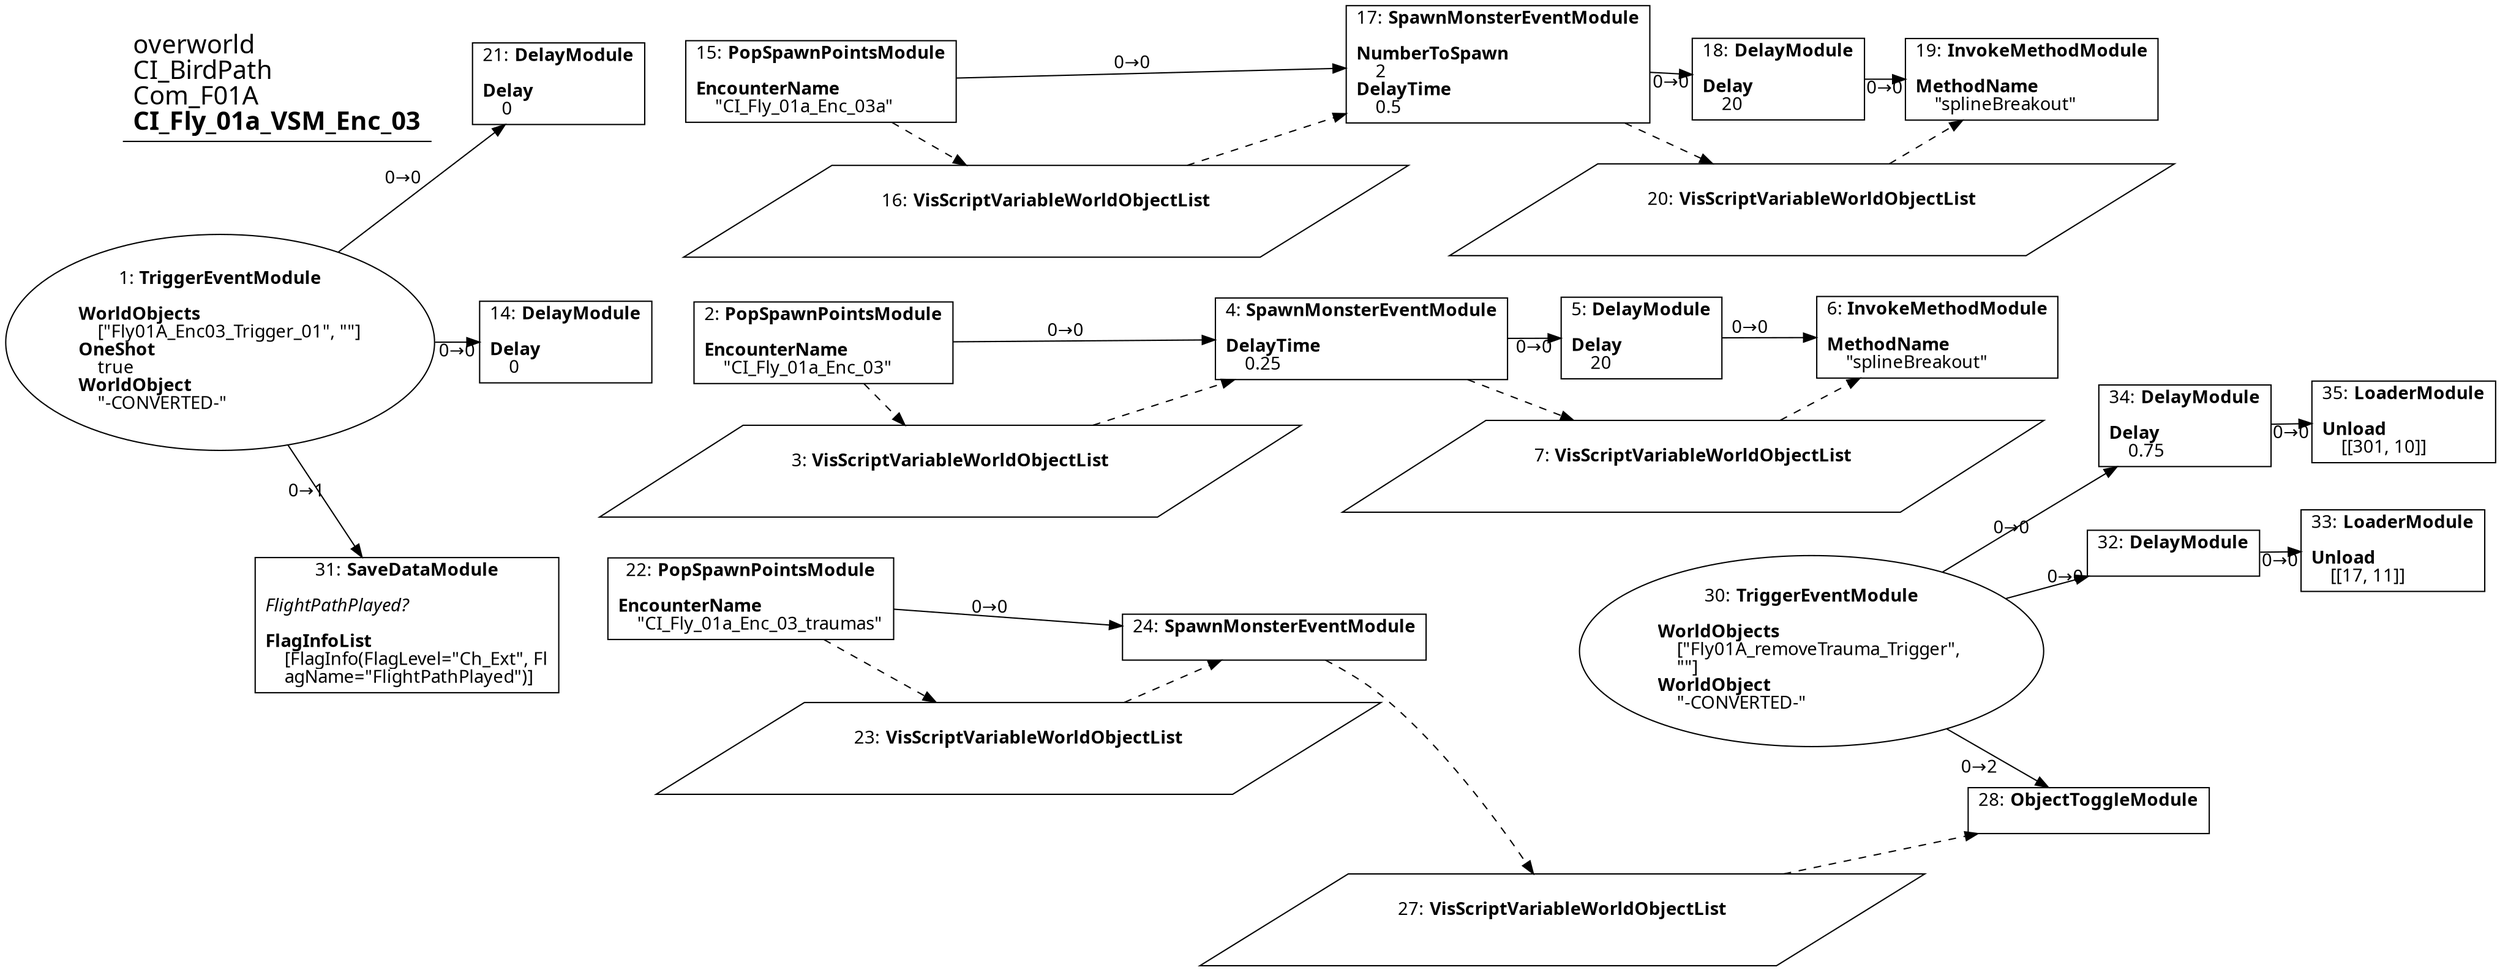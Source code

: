 digraph {
    layout = fdp;
    overlap = prism;
    sep = "+16";
    splines = spline;

    node [ shape = box ];

    graph [ fontname = "Segoe UI" ];
    node [ fontname = "Segoe UI" ];
    edge [ fontname = "Segoe UI" ];

    1 [ label = <1: <b>TriggerEventModule</b><br/><br/><b>WorldObjects</b><br align="left"/>    [&quot;Fly01A_Enc03_Trigger_01&quot;, &quot;&quot;]<br align="left"/><b>OneShot</b><br align="left"/>    true<br align="left"/><b>WorldObject</b><br align="left"/>    &quot;-CONVERTED-&quot;<br align="left"/>> ];
    1 [ shape = oval ]
    1 [ pos = "-0.07300001,-0.20400001!" ];
    1 -> 14 [ label = "0→0" ];
    1 -> 21 [ label = "0→0" ];
    1 -> 31 [ label = "0→1" ];

    2 [ label = <2: <b>PopSpawnPointsModule</b><br/><br/><b>EncounterName</b><br align="left"/>    &quot;CI_Fly_01a_Enc_03&quot;<br align="left"/>> ];
    2 [ pos = "0.432,-0.20400001!" ];
    2 -> 4 [ label = "0→0" ];
    2 -> 3 [ style = dashed ];

    3 [ label = <3: <b>VisScriptVariableWorldObjectList</b><br/><br/>> ];
    3 [ shape = parallelogram ]
    3 [ pos = "0.67,-0.324!" ];

    4 [ label = <4: <b>SpawnMonsterEventModule</b><br/><br/><b>DelayTime</b><br align="left"/>    0.25<br align="left"/>> ];
    4 [ pos = "0.882,-0.20400001!" ];
    4 -> 5 [ label = "0→0" ];
    3 -> 4 [ style = dashed ];
    4 -> 7 [ style = dashed ];

    5 [ label = <5: <b>DelayModule</b><br/><br/><b>Delay</b><br align="left"/>    20<br align="left"/>> ];
    5 [ pos = "1.1650001,-0.20400001!" ];
    5 -> 6 [ label = "0→0" ];

    6 [ label = <6: <b>InvokeMethodModule</b><br/><br/><b>MethodName</b><br align="left"/>    &quot;splineBreakout&quot;<br align="left"/>> ];
    6 [ pos = "1.3360001,-0.20400001!" ];
    7 -> 6 [ style = dashed ];

    7 [ label = <7: <b>VisScriptVariableWorldObjectList</b><br/><br/>> ];
    7 [ shape = parallelogram ]
    7 [ pos = "1.1520001,-0.37!" ];

    14 [ label = <14: <b>DelayModule</b><br/><br/><b>Delay</b><br align="left"/>    0<br align="left"/>> ];
    14 [ pos = "0.187,-0.20400001!" ];

    15 [ label = <15: <b>PopSpawnPointsModule</b><br/><br/><b>EncounterName</b><br align="left"/>    &quot;CI_Fly_01a_Enc_03a&quot;<br align="left"/>> ];
    15 [ pos = "0.43,0.089!" ];
    15 -> 17 [ label = "0→0" ];
    15 -> 16 [ style = dashed ];

    16 [ label = <16: <b>VisScriptVariableWorldObjectList</b><br/><br/>> ];
    16 [ shape = parallelogram ]
    16 [ pos = "0.66800004,-0.031000001!" ];

    17 [ label = <17: <b>SpawnMonsterEventModule</b><br/><br/><b>NumberToSpawn</b><br align="left"/>    2<br align="left"/><b>DelayTime</b><br align="left"/>    0.5<br align="left"/>> ];
    17 [ pos = "0.88000005,0.089!" ];
    17 -> 18 [ label = "0→0" ];
    16 -> 17 [ style = dashed ];
    17 -> 20 [ style = dashed ];

    18 [ label = <18: <b>DelayModule</b><br/><br/><b>Delay</b><br align="left"/>    20<br align="left"/>> ];
    18 [ pos = "1.1630001,0.089!" ];
    18 -> 19 [ label = "0→0" ];

    19 [ label = <19: <b>InvokeMethodModule</b><br/><br/><b>MethodName</b><br align="left"/>    &quot;splineBreakout&quot;<br align="left"/>> ];
    19 [ pos = "1.3340001,0.089!" ];
    20 -> 19 [ style = dashed ];

    20 [ label = <20: <b>VisScriptVariableWorldObjectList</b><br/><br/>> ];
    20 [ shape = parallelogram ]
    20 [ pos = "1.1500001,-0.07700001!" ];

    21 [ label = <21: <b>DelayModule</b><br/><br/><b>Delay</b><br align="left"/>    0<br align="left"/>> ];
    21 [ pos = "0.23500001,0.089!" ];

    22 [ label = <22: <b>PopSpawnPointsModule</b><br/><br/><b>EncounterName</b><br align="left"/>    &quot;CI_Fly_01a_Enc_03_traumas&quot;<br align="left"/>> ];
    22 [ pos = "0.43800002,-0.49500003!" ];
    22 -> 24 [ label = "0→0" ];
    22 -> 23 [ style = dashed ];

    23 [ label = <23: <b>VisScriptVariableWorldObjectList</b><br/><br/>> ];
    23 [ shape = parallelogram ]
    23 [ pos = "0.67600006,-0.615!" ];

    24 [ label = <24: <b>SpawnMonsterEventModule</b><br/><br/>> ];
    24 [ pos = "0.8880001,-0.49500003!" ];
    23 -> 24 [ style = dashed ];
    24 -> 27 [ style = dashed ];

    27 [ label = <27: <b>VisScriptVariableWorldObjectList</b><br/><br/>> ];
    27 [ shape = parallelogram ]
    27 [ pos = "1.164,-0.76000005!" ];

    28 [ label = <28: <b>ObjectToggleModule</b><br/><br/>> ];
    28 [ pos = "1.511,-0.61700004!" ];
    27 -> 28 [ style = dashed ];

    30 [ label = <30: <b>TriggerEventModule</b><br/><br/><b>WorldObjects</b><br align="left"/>    [&quot;Fly01A_removeTrauma_Trigger&quot;, <br align="left"/>    &quot;&quot;]<br align="left"/><b>WorldObject</b><br align="left"/>    &quot;-CONVERTED-&quot;<br align="left"/>> ];
    30 [ shape = oval ]
    30 [ pos = "1.2260001,-0.455!" ];
    30 -> 28 [ label = "0→2" ];
    30 -> 32 [ label = "0→0" ];
    30 -> 34 [ label = "0→0" ];

    31 [ label = <31: <b>SaveDataModule</b><br/><br/><i>FlightPathPlayed?<br align="left"/></i><br align="left"/><b>FlagInfoList</b><br align="left"/>    [FlagInfo(FlagLevel=&quot;Ch_Ext&quot;, Fl<br align="left"/>    agName=&quot;FlightPathPlayed&quot;)]<br align="left"/>> ];
    31 [ pos = "0.216,-0.51100004!" ];

    32 [ label = <32: <b>DelayModule</b><br/><br/>> ];
    32 [ pos = "1.559,-0.41900003!" ];
    32 -> 33 [ label = "0→0" ];

    33 [ label = <33: <b>LoaderModule</b><br/><br/><b>Unload</b><br align="left"/>    [[17, 11]]<br align="left"/>> ];
    33 [ pos = "1.7370001,-0.418!" ];

    34 [ label = <34: <b>DelayModule</b><br/><br/><b>Delay</b><br align="left"/>    0.75<br align="left"/>> ];
    34 [ pos = "1.5630001,-0.264!" ];
    34 -> 35 [ label = "0→0" ];

    35 [ label = <35: <b>LoaderModule</b><br/><br/><b>Unload</b><br align="left"/>    [[301, 10]]<br align="left"/>> ];
    35 [ pos = "1.738,-0.26200002!" ];

    title [ pos = "-0.074,0.09!" ];
    title [ shape = underline ];
    title [ label = <<font point-size="20">overworld<br align="left"/>CI_BirdPath<br align="left"/>Com_F01A<br align="left"/><b>CI_Fly_01a_VSM_Enc_03</b><br align="left"/></font>> ];
}
